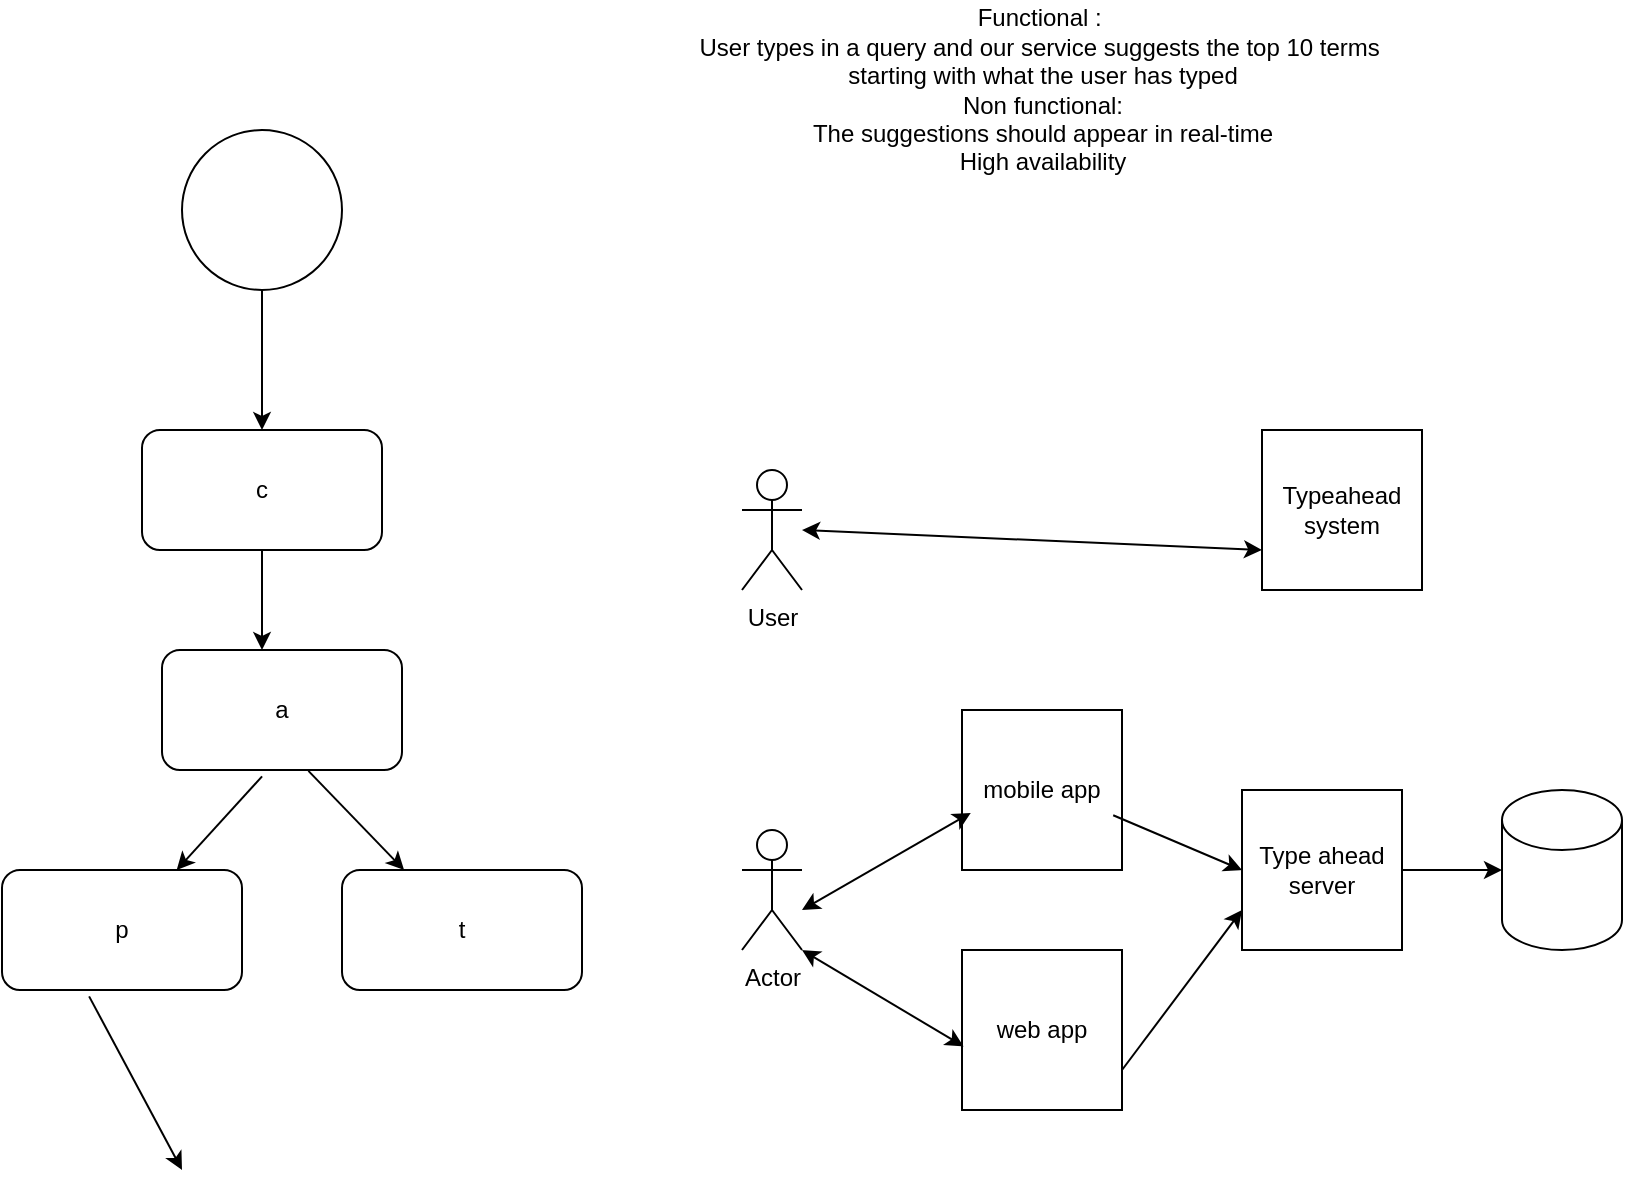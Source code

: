 <mxfile version="14.8.4" type="github"><diagram id="AILntux4WPIQAqsJrg51" name="Page-1"><mxGraphModel dx="1038" dy="489" grid="1" gridSize="10" guides="1" tooltips="1" connect="1" arrows="1" fold="1" page="1" pageScale="1" pageWidth="850" pageHeight="1100" math="0" shadow="0"><root><mxCell id="0"/><mxCell id="1" parent="0"/><mxCell id="le-GWiaiNxiMTvMWL35W-1" value="Functional :&amp;nbsp;&lt;br&gt;User types in a query and our service suggests the top 10 terms&amp;nbsp;&lt;br&gt;starting with what the user has typed&lt;br&gt;Non functional:&lt;br&gt;The suggestions should appear in real-time&lt;br&gt;High availability" style="text;html=1;align=center;verticalAlign=middle;resizable=0;points=[];autosize=1;strokeColor=none;" vertex="1" parent="1"><mxGeometry x="360" y="45" width="360" height="90" as="geometry"/></mxCell><mxCell id="le-GWiaiNxiMTvMWL35W-2" value="" style="ellipse;whiteSpace=wrap;html=1;aspect=fixed;" vertex="1" parent="1"><mxGeometry x="110" y="110" width="80" height="80" as="geometry"/></mxCell><mxCell id="le-GWiaiNxiMTvMWL35W-3" value="" style="endArrow=classic;html=1;exitX=0.5;exitY=1;exitDx=0;exitDy=0;" edge="1" parent="1" source="le-GWiaiNxiMTvMWL35W-2"><mxGeometry width="50" height="50" relative="1" as="geometry"><mxPoint x="400" y="270" as="sourcePoint"/><mxPoint x="150" y="260" as="targetPoint"/></mxGeometry></mxCell><mxCell id="le-GWiaiNxiMTvMWL35W-4" value="c" style="rounded=1;whiteSpace=wrap;html=1;" vertex="1" parent="1"><mxGeometry x="90" y="260" width="120" height="60" as="geometry"/></mxCell><mxCell id="le-GWiaiNxiMTvMWL35W-5" value="" style="endArrow=classic;html=1;exitX=0.5;exitY=1;exitDx=0;exitDy=0;" edge="1" parent="1" source="le-GWiaiNxiMTvMWL35W-4"><mxGeometry width="50" height="50" relative="1" as="geometry"><mxPoint x="-30" y="460" as="sourcePoint"/><mxPoint x="150" y="370" as="targetPoint"/><Array as="points"/></mxGeometry></mxCell><mxCell id="le-GWiaiNxiMTvMWL35W-6" value="a" style="rounded=1;whiteSpace=wrap;html=1;" vertex="1" parent="1"><mxGeometry x="100" y="370" width="120" height="60" as="geometry"/></mxCell><mxCell id="le-GWiaiNxiMTvMWL35W-7" value="" style="endArrow=classic;html=1;exitX=0.417;exitY=1.053;exitDx=0;exitDy=0;exitPerimeter=0;" edge="1" parent="1" source="le-GWiaiNxiMTvMWL35W-6" target="le-GWiaiNxiMTvMWL35W-8"><mxGeometry width="50" height="50" relative="1" as="geometry"><mxPoint x="400" y="470" as="sourcePoint"/><mxPoint x="80" y="510" as="targetPoint"/></mxGeometry></mxCell><mxCell id="le-GWiaiNxiMTvMWL35W-8" value="p" style="rounded=1;whiteSpace=wrap;html=1;" vertex="1" parent="1"><mxGeometry x="20" y="480" width="120" height="60" as="geometry"/></mxCell><mxCell id="le-GWiaiNxiMTvMWL35W-9" value="" style="endArrow=classic;html=1;exitX=0.61;exitY=1.007;exitDx=0;exitDy=0;exitPerimeter=0;" edge="1" parent="1" source="le-GWiaiNxiMTvMWL35W-6" target="le-GWiaiNxiMTvMWL35W-10"><mxGeometry width="50" height="50" relative="1" as="geometry"><mxPoint x="400" y="470" as="sourcePoint"/><mxPoint x="230" y="480" as="targetPoint"/></mxGeometry></mxCell><mxCell id="le-GWiaiNxiMTvMWL35W-10" value="t" style="rounded=1;whiteSpace=wrap;html=1;" vertex="1" parent="1"><mxGeometry x="190" y="480" width="120" height="60" as="geometry"/></mxCell><mxCell id="le-GWiaiNxiMTvMWL35W-11" value="" style="endArrow=classic;html=1;exitX=0.363;exitY=1.053;exitDx=0;exitDy=0;exitPerimeter=0;" edge="1" parent="1" source="le-GWiaiNxiMTvMWL35W-8"><mxGeometry width="50" height="50" relative="1" as="geometry"><mxPoint x="400" y="670" as="sourcePoint"/><mxPoint x="110" y="630" as="targetPoint"/></mxGeometry></mxCell><mxCell id="le-GWiaiNxiMTvMWL35W-12" value="User" style="shape=umlActor;verticalLabelPosition=bottom;verticalAlign=top;html=1;outlineConnect=0;" vertex="1" parent="1"><mxGeometry x="390" y="280" width="30" height="60" as="geometry"/></mxCell><mxCell id="le-GWiaiNxiMTvMWL35W-13" value="Typeahead system" style="whiteSpace=wrap;html=1;aspect=fixed;" vertex="1" parent="1"><mxGeometry x="650" y="260" width="80" height="80" as="geometry"/></mxCell><mxCell id="le-GWiaiNxiMTvMWL35W-14" value="" style="endArrow=classic;startArrow=classic;html=1;entryX=0;entryY=0.75;entryDx=0;entryDy=0;" edge="1" parent="1" target="le-GWiaiNxiMTvMWL35W-13"><mxGeometry width="50" height="50" relative="1" as="geometry"><mxPoint x="420" y="310" as="sourcePoint"/><mxPoint x="540" y="290" as="targetPoint"/></mxGeometry></mxCell><mxCell id="le-GWiaiNxiMTvMWL35W-15" value="Actor" style="shape=umlActor;verticalLabelPosition=bottom;verticalAlign=top;html=1;outlineConnect=0;" vertex="1" parent="1"><mxGeometry x="390" y="460" width="30" height="60" as="geometry"/></mxCell><mxCell id="le-GWiaiNxiMTvMWL35W-16" value="mobile app" style="whiteSpace=wrap;html=1;aspect=fixed;" vertex="1" parent="1"><mxGeometry x="500" y="400" width="80" height="80" as="geometry"/></mxCell><mxCell id="le-GWiaiNxiMTvMWL35W-17" value="" style="endArrow=classic;startArrow=classic;html=1;entryX=0.055;entryY=0.643;entryDx=0;entryDy=0;entryPerimeter=0;" edge="1" parent="1" target="le-GWiaiNxiMTvMWL35W-16"><mxGeometry width="50" height="50" relative="1" as="geometry"><mxPoint x="420" y="500" as="sourcePoint"/><mxPoint x="480" y="480" as="targetPoint"/></mxGeometry></mxCell><mxCell id="le-GWiaiNxiMTvMWL35W-18" value="Type ahead server" style="whiteSpace=wrap;html=1;aspect=fixed;" vertex="1" parent="1"><mxGeometry x="640" y="440" width="80" height="80" as="geometry"/></mxCell><mxCell id="le-GWiaiNxiMTvMWL35W-19" value="web app" style="whiteSpace=wrap;html=1;aspect=fixed;" vertex="1" parent="1"><mxGeometry x="500" y="520" width="80" height="80" as="geometry"/></mxCell><mxCell id="le-GWiaiNxiMTvMWL35W-20" value="" style="endArrow=classic;startArrow=classic;html=1;entryX=0.01;entryY=0.603;entryDx=0;entryDy=0;entryPerimeter=0;exitX=1;exitY=1;exitDx=0;exitDy=0;exitPerimeter=0;" edge="1" parent="1" source="le-GWiaiNxiMTvMWL35W-15" target="le-GWiaiNxiMTvMWL35W-19"><mxGeometry width="50" height="50" relative="1" as="geometry"><mxPoint x="390" y="620" as="sourcePoint"/><mxPoint x="440" y="570" as="targetPoint"/></mxGeometry></mxCell><mxCell id="le-GWiaiNxiMTvMWL35W-21" value="" style="shape=cylinder3;whiteSpace=wrap;html=1;boundedLbl=1;backgroundOutline=1;size=15;" vertex="1" parent="1"><mxGeometry x="770" y="440" width="60" height="80" as="geometry"/></mxCell><mxCell id="le-GWiaiNxiMTvMWL35W-22" value="" style="endArrow=classic;html=1;entryX=0;entryY=0.5;entryDx=0;entryDy=0;exitX=0.945;exitY=0.658;exitDx=0;exitDy=0;exitPerimeter=0;" edge="1" parent="1" source="le-GWiaiNxiMTvMWL35W-16" target="le-GWiaiNxiMTvMWL35W-18"><mxGeometry width="50" height="50" relative="1" as="geometry"><mxPoint x="400" y="430" as="sourcePoint"/><mxPoint x="450" y="380" as="targetPoint"/></mxGeometry></mxCell><mxCell id="le-GWiaiNxiMTvMWL35W-23" value="" style="endArrow=classic;html=1;exitX=1;exitY=0.75;exitDx=0;exitDy=0;entryX=0;entryY=0.75;entryDx=0;entryDy=0;" edge="1" parent="1" source="le-GWiaiNxiMTvMWL35W-19" target="le-GWiaiNxiMTvMWL35W-18"><mxGeometry width="50" height="50" relative="1" as="geometry"><mxPoint x="400" y="430" as="sourcePoint"/><mxPoint x="450" y="380" as="targetPoint"/></mxGeometry></mxCell><mxCell id="le-GWiaiNxiMTvMWL35W-24" value="" style="endArrow=classic;html=1;entryX=0;entryY=0.5;entryDx=0;entryDy=0;entryPerimeter=0;" edge="1" parent="1" target="le-GWiaiNxiMTvMWL35W-21"><mxGeometry width="50" height="50" relative="1" as="geometry"><mxPoint x="720" y="480" as="sourcePoint"/><mxPoint x="450" y="380" as="targetPoint"/><Array as="points"/></mxGeometry></mxCell></root></mxGraphModel></diagram></mxfile>